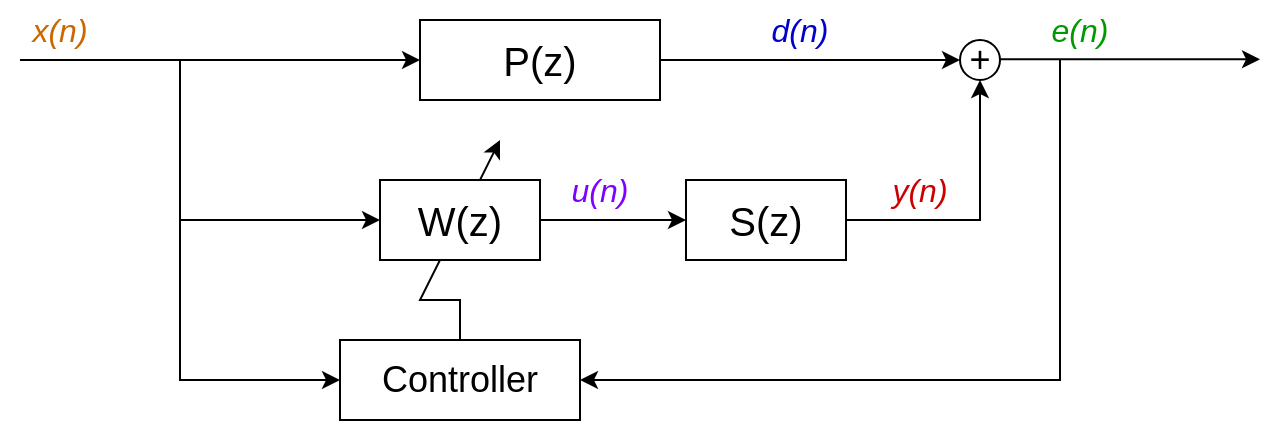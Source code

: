 <mxfile version="21.3.2" type="github">
  <diagram name="Sivu-1" id="u8w1255cLJUokRJfRU84">
    <mxGraphModel dx="989" dy="539" grid="1" gridSize="10" guides="1" tooltips="1" connect="1" arrows="1" fold="1" page="1" pageScale="1" pageWidth="827" pageHeight="1169" math="0" shadow="0">
      <root>
        <mxCell id="0" />
        <mxCell id="1" parent="0" />
        <mxCell id="ajAWkNfieeJ6ma5MIzeF-1" value="&lt;font style=&quot;font-size: 18px;&quot;&gt;+&lt;/font&gt;" style="ellipse;whiteSpace=wrap;html=1;aspect=fixed;" vertex="1" parent="1">
          <mxGeometry x="510" y="110" width="20" height="20" as="geometry" />
        </mxCell>
        <mxCell id="ajAWkNfieeJ6ma5MIzeF-2" value="" style="endArrow=classic;html=1;rounded=0;entryX=0;entryY=0.5;entryDx=0;entryDy=0;" edge="1" parent="1" source="ajAWkNfieeJ6ma5MIzeF-10" target="ajAWkNfieeJ6ma5MIzeF-1">
          <mxGeometry width="50" height="50" relative="1" as="geometry">
            <mxPoint x="40" y="120" as="sourcePoint" />
            <mxPoint x="90" y="70" as="targetPoint" />
          </mxGeometry>
        </mxCell>
        <mxCell id="ajAWkNfieeJ6ma5MIzeF-14" style="edgeStyle=orthogonalEdgeStyle;rounded=0;orthogonalLoop=1;jettySize=auto;html=1;" edge="1" parent="1" source="ajAWkNfieeJ6ma5MIzeF-3" target="ajAWkNfieeJ6ma5MIzeF-12">
          <mxGeometry relative="1" as="geometry" />
        </mxCell>
        <mxCell id="ajAWkNfieeJ6ma5MIzeF-5" value="&lt;font style=&quot;font-size: 18px;&quot;&gt;Controller&lt;/font&gt;" style="rounded=0;whiteSpace=wrap;html=1;" vertex="1" parent="1">
          <mxGeometry x="200" y="260" width="120" height="40" as="geometry" />
        </mxCell>
        <mxCell id="ajAWkNfieeJ6ma5MIzeF-6" value="" style="endArrow=classic;html=1;rounded=0;" edge="1" parent="1">
          <mxGeometry width="50" height="50" relative="1" as="geometry">
            <mxPoint x="530" y="119.66" as="sourcePoint" />
            <mxPoint x="660" y="119.66" as="targetPoint" />
          </mxGeometry>
        </mxCell>
        <mxCell id="ajAWkNfieeJ6ma5MIzeF-7" value="" style="endArrow=classic;html=1;rounded=0;" edge="1" parent="1">
          <mxGeometry width="50" height="50" relative="1" as="geometry">
            <mxPoint x="120" y="120" as="sourcePoint" />
            <mxPoint x="200" y="280" as="targetPoint" />
            <Array as="points">
              <mxPoint x="120" y="280" />
            </Array>
          </mxGeometry>
        </mxCell>
        <mxCell id="ajAWkNfieeJ6ma5MIzeF-9" value="" style="endArrow=classic;html=1;rounded=0;entryX=0;entryY=0.5;entryDx=0;entryDy=0;" edge="1" parent="1" target="ajAWkNfieeJ6ma5MIzeF-3">
          <mxGeometry width="50" height="50" relative="1" as="geometry">
            <mxPoint x="120" y="200" as="sourcePoint" />
            <mxPoint x="190" y="150" as="targetPoint" />
          </mxGeometry>
        </mxCell>
        <mxCell id="ajAWkNfieeJ6ma5MIzeF-11" value="" style="endArrow=classic;html=1;rounded=0;entryX=0;entryY=0.5;entryDx=0;entryDy=0;strokeColor=#000000;fillColor=#dae8fc;" edge="1" parent="1" target="ajAWkNfieeJ6ma5MIzeF-10">
          <mxGeometry width="50" height="50" relative="1" as="geometry">
            <mxPoint x="40" y="120" as="sourcePoint" />
            <mxPoint x="570" y="120" as="targetPoint" />
          </mxGeometry>
        </mxCell>
        <mxCell id="ajAWkNfieeJ6ma5MIzeF-10" value="&lt;font style=&quot;font-size: 20px;&quot;&gt;P(z)&lt;/font&gt;" style="rounded=0;whiteSpace=wrap;html=1;" vertex="1" parent="1">
          <mxGeometry x="240" y="100" width="120" height="40" as="geometry" />
        </mxCell>
        <mxCell id="ajAWkNfieeJ6ma5MIzeF-16" style="edgeStyle=orthogonalEdgeStyle;rounded=0;orthogonalLoop=1;jettySize=auto;html=1;entryX=0.5;entryY=1;entryDx=0;entryDy=0;" edge="1" parent="1" source="ajAWkNfieeJ6ma5MIzeF-12" target="ajAWkNfieeJ6ma5MIzeF-1">
          <mxGeometry relative="1" as="geometry" />
        </mxCell>
        <mxCell id="ajAWkNfieeJ6ma5MIzeF-12" value="&lt;font style=&quot;font-size: 20px;&quot;&gt;S(z)&lt;/font&gt;" style="rounded=0;whiteSpace=wrap;html=1;" vertex="1" parent="1">
          <mxGeometry x="373" y="180" width="80" height="40" as="geometry" />
        </mxCell>
        <mxCell id="ajAWkNfieeJ6ma5MIzeF-17" value="" style="endArrow=classic;html=1;rounded=0;entryX=1;entryY=0.5;entryDx=0;entryDy=0;" edge="1" parent="1" target="ajAWkNfieeJ6ma5MIzeF-5">
          <mxGeometry width="50" height="50" relative="1" as="geometry">
            <mxPoint x="560" y="120" as="sourcePoint" />
            <mxPoint x="610" y="70" as="targetPoint" />
            <Array as="points">
              <mxPoint x="560" y="280" />
            </Array>
          </mxGeometry>
        </mxCell>
        <mxCell id="ajAWkNfieeJ6ma5MIzeF-18" value="" style="endArrow=classic;html=1;rounded=0;exitX=0.5;exitY=0;exitDx=0;exitDy=0;" edge="1" parent="1" source="ajAWkNfieeJ6ma5MIzeF-5">
          <mxGeometry width="50" height="50" relative="1" as="geometry">
            <mxPoint x="250" y="280" as="sourcePoint" />
            <mxPoint x="280" y="160" as="targetPoint" />
            <Array as="points">
              <mxPoint x="260" y="240" />
              <mxPoint x="240" y="240" />
            </Array>
          </mxGeometry>
        </mxCell>
        <mxCell id="ajAWkNfieeJ6ma5MIzeF-3" value="&lt;font style=&quot;font-size: 20px;&quot;&gt;W(z)&lt;/font&gt;" style="rounded=0;whiteSpace=wrap;html=1;" vertex="1" parent="1">
          <mxGeometry x="220" y="180" width="80" height="40" as="geometry" />
        </mxCell>
        <mxCell id="ajAWkNfieeJ6ma5MIzeF-19" value="&lt;font color=&quot;#cc6600&quot;&gt;&lt;i&gt;&lt;font style=&quot;font-size: 16px;&quot;&gt;x(n)&lt;/font&gt;&lt;/i&gt;&lt;/font&gt;" style="text;html=1;strokeColor=none;fillColor=none;align=center;verticalAlign=middle;whiteSpace=wrap;rounded=0;" vertex="1" parent="1">
          <mxGeometry x="30" y="90" width="60" height="30" as="geometry" />
        </mxCell>
        <mxCell id="ajAWkNfieeJ6ma5MIzeF-20" value="&lt;font color=&quot;#0000cc&quot;&gt;&lt;i&gt;&lt;font style=&quot;font-size: 16px;&quot;&gt;d(n)&lt;/font&gt;&lt;/i&gt;&lt;/font&gt;" style="text;html=1;strokeColor=none;fillColor=none;align=center;verticalAlign=middle;whiteSpace=wrap;rounded=0;" vertex="1" parent="1">
          <mxGeometry x="400" y="90" width="60" height="30" as="geometry" />
        </mxCell>
        <mxCell id="ajAWkNfieeJ6ma5MIzeF-21" value="&lt;font color=&quot;#cc0000&quot;&gt;&lt;i&gt;&lt;font style=&quot;font-size: 16px;&quot;&gt;y(n)&lt;/font&gt;&lt;/i&gt;&lt;/font&gt;" style="text;html=1;strokeColor=none;fillColor=none;align=center;verticalAlign=middle;whiteSpace=wrap;rounded=0;" vertex="1" parent="1">
          <mxGeometry x="460" y="170" width="60" height="30" as="geometry" />
        </mxCell>
        <mxCell id="ajAWkNfieeJ6ma5MIzeF-22" value="&lt;font color=&quot;#009900&quot;&gt;&lt;i&gt;&lt;font style=&quot;font-size: 16px;&quot;&gt;e(n)&lt;/font&gt;&lt;/i&gt;&lt;/font&gt;" style="text;html=1;strokeColor=none;fillColor=none;align=center;verticalAlign=middle;whiteSpace=wrap;rounded=0;" vertex="1" parent="1">
          <mxGeometry x="540" y="90" width="60" height="30" as="geometry" />
        </mxCell>
        <mxCell id="ajAWkNfieeJ6ma5MIzeF-23" value="&lt;font color=&quot;#7f00ff&quot;&gt;&lt;i&gt;&lt;font style=&quot;font-size: 16px;&quot;&gt;u(n)&lt;/font&gt;&lt;/i&gt;&lt;/font&gt;" style="text;html=1;strokeColor=none;fillColor=none;align=center;verticalAlign=middle;whiteSpace=wrap;rounded=0;" vertex="1" parent="1">
          <mxGeometry x="300" y="170" width="60" height="30" as="geometry" />
        </mxCell>
      </root>
    </mxGraphModel>
  </diagram>
</mxfile>
